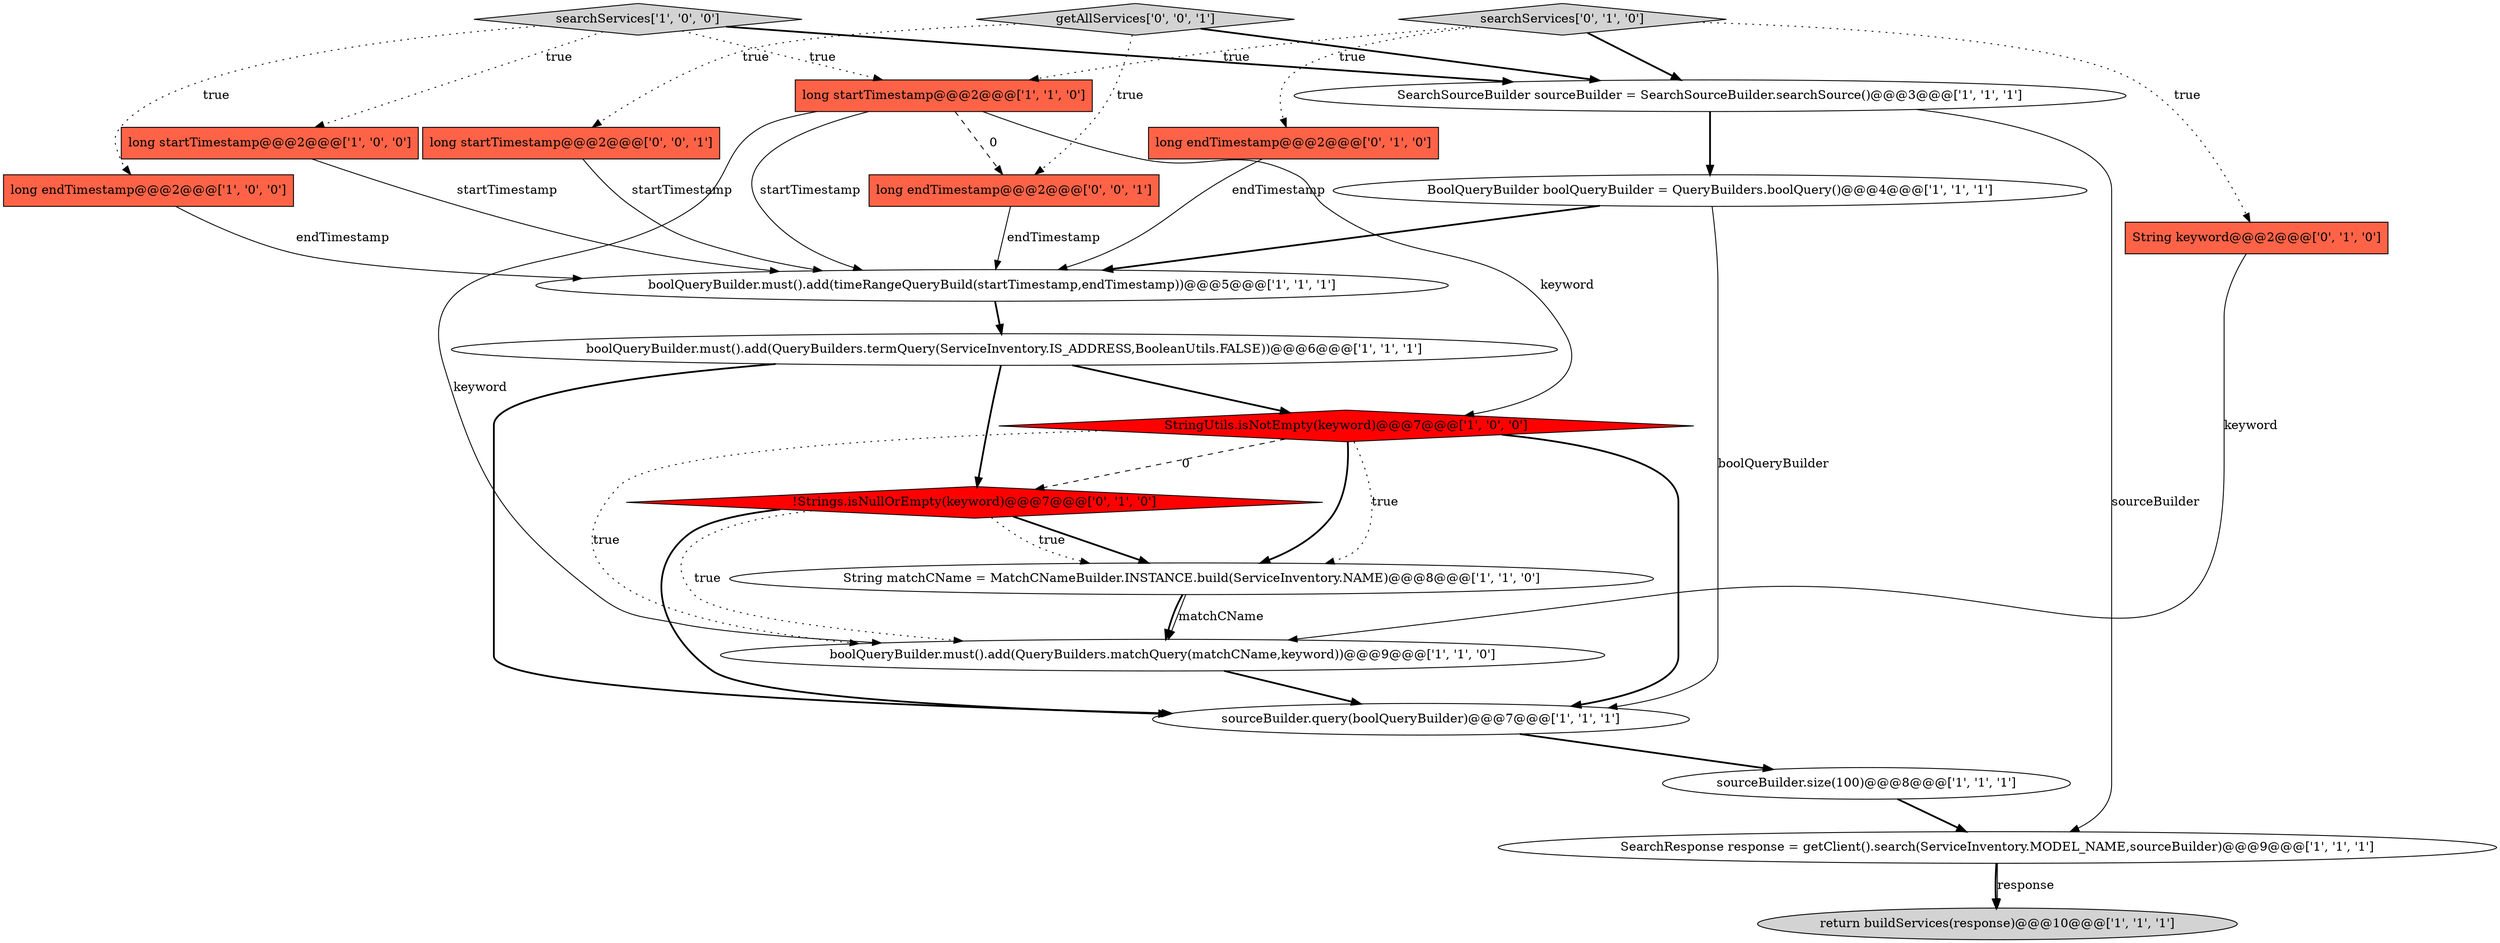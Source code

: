 digraph {
12 [style = filled, label = "String matchCName = MatchCNameBuilder.INSTANCE.build(ServiceInventory.NAME)@@@8@@@['1', '1', '0']", fillcolor = white, shape = ellipse image = "AAA0AAABBB1BBB"];
17 [style = filled, label = "searchServices['0', '1', '0']", fillcolor = lightgray, shape = diamond image = "AAA0AAABBB2BBB"];
15 [style = filled, label = "long endTimestamp@@@2@@@['0', '1', '0']", fillcolor = tomato, shape = box image = "AAA0AAABBB2BBB"];
2 [style = filled, label = "boolQueryBuilder.must().add(QueryBuilders.termQuery(ServiceInventory.IS_ADDRESS,BooleanUtils.FALSE))@@@6@@@['1', '1', '1']", fillcolor = white, shape = ellipse image = "AAA0AAABBB1BBB"];
18 [style = filled, label = "!Strings.isNullOrEmpty(keyword)@@@7@@@['0', '1', '0']", fillcolor = red, shape = diamond image = "AAA1AAABBB2BBB"];
1 [style = filled, label = "BoolQueryBuilder boolQueryBuilder = QueryBuilders.boolQuery()@@@4@@@['1', '1', '1']", fillcolor = white, shape = ellipse image = "AAA0AAABBB1BBB"];
11 [style = filled, label = "long startTimestamp@@@2@@@['1', '0', '0']", fillcolor = tomato, shape = box image = "AAA0AAABBB1BBB"];
0 [style = filled, label = "sourceBuilder.query(boolQueryBuilder)@@@7@@@['1', '1', '1']", fillcolor = white, shape = ellipse image = "AAA0AAABBB1BBB"];
8 [style = filled, label = "searchServices['1', '0', '0']", fillcolor = lightgray, shape = diamond image = "AAA0AAABBB1BBB"];
5 [style = filled, label = "StringUtils.isNotEmpty(keyword)@@@7@@@['1', '0', '0']", fillcolor = red, shape = diamond image = "AAA1AAABBB1BBB"];
7 [style = filled, label = "SearchSourceBuilder sourceBuilder = SearchSourceBuilder.searchSource()@@@3@@@['1', '1', '1']", fillcolor = white, shape = ellipse image = "AAA0AAABBB1BBB"];
21 [style = filled, label = "long endTimestamp@@@2@@@['0', '0', '1']", fillcolor = tomato, shape = box image = "AAA0AAABBB3BBB"];
6 [style = filled, label = "long endTimestamp@@@2@@@['1', '0', '0']", fillcolor = tomato, shape = box image = "AAA0AAABBB1BBB"];
14 [style = filled, label = "sourceBuilder.size(100)@@@8@@@['1', '1', '1']", fillcolor = white, shape = ellipse image = "AAA0AAABBB1BBB"];
20 [style = filled, label = "getAllServices['0', '0', '1']", fillcolor = lightgray, shape = diamond image = "AAA0AAABBB3BBB"];
9 [style = filled, label = "boolQueryBuilder.must().add(QueryBuilders.matchQuery(matchCName,keyword))@@@9@@@['1', '1', '0']", fillcolor = white, shape = ellipse image = "AAA0AAABBB1BBB"];
3 [style = filled, label = "boolQueryBuilder.must().add(timeRangeQueryBuild(startTimestamp,endTimestamp))@@@5@@@['1', '1', '1']", fillcolor = white, shape = ellipse image = "AAA0AAABBB1BBB"];
10 [style = filled, label = "return buildServices(response)@@@10@@@['1', '1', '1']", fillcolor = lightgray, shape = ellipse image = "AAA0AAABBB1BBB"];
4 [style = filled, label = "SearchResponse response = getClient().search(ServiceInventory.MODEL_NAME,sourceBuilder)@@@9@@@['1', '1', '1']", fillcolor = white, shape = ellipse image = "AAA0AAABBB1BBB"];
13 [style = filled, label = "long startTimestamp@@@2@@@['1', '1', '0']", fillcolor = tomato, shape = box image = "AAA0AAABBB1BBB"];
16 [style = filled, label = "String keyword@@@2@@@['0', '1', '0']", fillcolor = tomato, shape = box image = "AAA0AAABBB2BBB"];
19 [style = filled, label = "long startTimestamp@@@2@@@['0', '0', '1']", fillcolor = tomato, shape = box image = "AAA0AAABBB3BBB"];
4->10 [style = bold, label=""];
7->1 [style = bold, label=""];
9->0 [style = bold, label=""];
13->9 [style = solid, label="keyword"];
13->5 [style = solid, label="keyword"];
19->3 [style = solid, label="startTimestamp"];
1->3 [style = bold, label=""];
18->12 [style = bold, label=""];
2->18 [style = bold, label=""];
4->10 [style = solid, label="response"];
20->21 [style = dotted, label="true"];
5->12 [style = dotted, label="true"];
7->4 [style = solid, label="sourceBuilder"];
12->9 [style = bold, label=""];
5->18 [style = dashed, label="0"];
8->7 [style = bold, label=""];
11->3 [style = solid, label="startTimestamp"];
17->7 [style = bold, label=""];
17->16 [style = dotted, label="true"];
13->3 [style = solid, label="startTimestamp"];
0->14 [style = bold, label=""];
1->0 [style = solid, label="boolQueryBuilder"];
2->0 [style = bold, label=""];
6->3 [style = solid, label="endTimestamp"];
18->12 [style = dotted, label="true"];
8->6 [style = dotted, label="true"];
17->15 [style = dotted, label="true"];
3->2 [style = bold, label=""];
5->0 [style = bold, label=""];
5->12 [style = bold, label=""];
13->21 [style = dashed, label="0"];
18->9 [style = dotted, label="true"];
16->9 [style = solid, label="keyword"];
8->11 [style = dotted, label="true"];
5->9 [style = dotted, label="true"];
15->3 [style = solid, label="endTimestamp"];
21->3 [style = solid, label="endTimestamp"];
8->13 [style = dotted, label="true"];
20->19 [style = dotted, label="true"];
20->7 [style = bold, label=""];
17->13 [style = dotted, label="true"];
18->0 [style = bold, label=""];
12->9 [style = solid, label="matchCName"];
2->5 [style = bold, label=""];
14->4 [style = bold, label=""];
}
